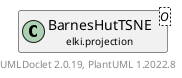 @startuml
    remove .*\.(Instance|Par|Parameterizer|Factory)$
    set namespaceSeparator none
    hide empty fields
    hide empty methods

    class "<size:14>BarnesHutTSNE.Par\n<size:10>elki.projection" as elki.projection.BarnesHutTSNE.Par<O> {
        {static} +THETA_ID: OptionID
        +theta: double
        +configure(Parameterization): void
        #getDefaultAffinity(): Class<?>
        +make(): BarnesHutTSNE<O>
    }

    class "<size:14>TSNE.Par\n<size:10>elki.projection" as elki.projection.TSNE.Par<O>
    class "<size:14>BarnesHutTSNE\n<size:10>elki.projection" as elki.projection.BarnesHutTSNE<O> [[BarnesHutTSNE.html]]

    elki.projection.TSNE.Par <|-- elki.projection.BarnesHutTSNE.Par
    elki.projection.BarnesHutTSNE +-- elki.projection.BarnesHutTSNE.Par

    center footer UMLDoclet 2.0.19, PlantUML 1.2022.8
@enduml
